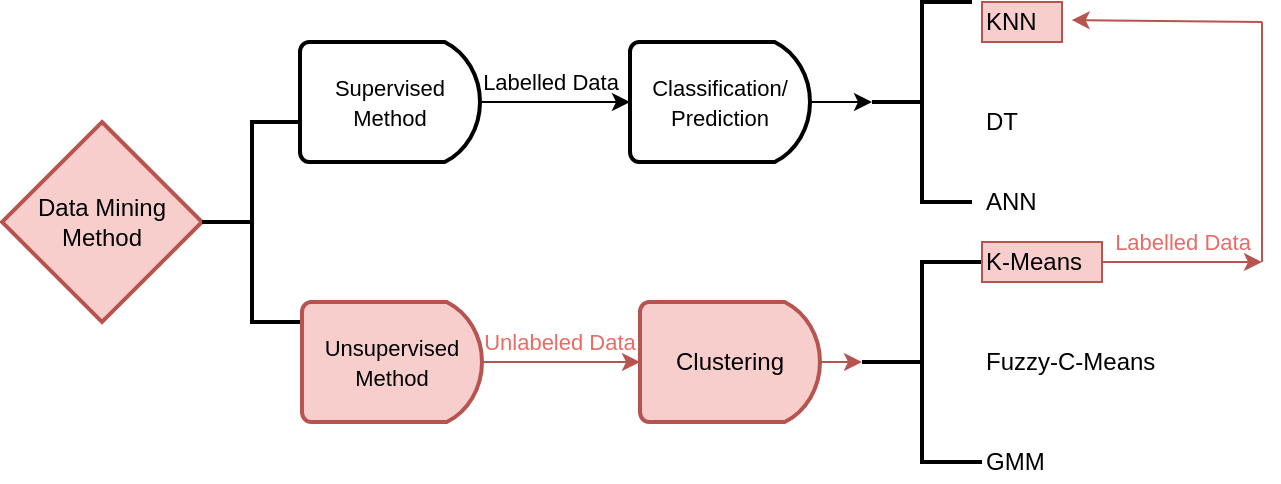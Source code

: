 <mxfile version="12.8.8" type="github">
  <diagram id="_beEtfrxpBb5KSDSfyCr" name="Page-1">
    <mxGraphModel dx="724" dy="537" grid="1" gridSize="10" guides="1" tooltips="1" connect="1" arrows="1" fold="1" page="1" pageScale="1" pageWidth="827" pageHeight="1169" math="0" shadow="0">
      <root>
        <mxCell id="0" />
        <mxCell id="1" parent="0" />
        <mxCell id="aYYMhdhcXoQ1JNNdZFHr-1" value="Data Mining Method" style="strokeWidth=2;html=1;shape=mxgraph.flowchart.decision;whiteSpace=wrap;fillColor=#f8cecc;strokeColor=#b85450;" parent="1" vertex="1">
          <mxGeometry x="60" y="160" width="100" height="100" as="geometry" />
        </mxCell>
        <mxCell id="aYYMhdhcXoQ1JNNdZFHr-2" value="" style="strokeWidth=2;html=1;shape=mxgraph.flowchart.annotation_2;align=left;labelPosition=right;pointerEvents=1;" parent="1" vertex="1">
          <mxGeometry x="160" y="160" width="50" height="100" as="geometry" />
        </mxCell>
        <mxCell id="aYYMhdhcXoQ1JNNdZFHr-31" value="" style="edgeStyle=orthogonalEdgeStyle;rounded=0;orthogonalLoop=1;jettySize=auto;html=1;" parent="1" source="aYYMhdhcXoQ1JNNdZFHr-4" target="aYYMhdhcXoQ1JNNdZFHr-30" edge="1">
          <mxGeometry relative="1" as="geometry" />
        </mxCell>
        <mxCell id="aYYMhdhcXoQ1JNNdZFHr-4" value="&lt;font style=&quot;font-size: 11px&quot;&gt;Supervised Method&lt;/font&gt;" style="strokeWidth=2;html=1;shape=mxgraph.flowchart.delay;whiteSpace=wrap;" parent="1" vertex="1">
          <mxGeometry x="209" y="120" width="90" height="60" as="geometry" />
        </mxCell>
        <mxCell id="aYYMhdhcXoQ1JNNdZFHr-34" value="" style="edgeStyle=orthogonalEdgeStyle;rounded=0;orthogonalLoop=1;jettySize=auto;html=1;entryX=0;entryY=0.5;entryDx=0;entryDy=0;entryPerimeter=0;" parent="1" source="aYYMhdhcXoQ1JNNdZFHr-30" target="aYYMhdhcXoQ1JNNdZFHr-35" edge="1">
          <mxGeometry relative="1" as="geometry">
            <mxPoint x="490" y="180" as="targetPoint" />
          </mxGeometry>
        </mxCell>
        <mxCell id="aYYMhdhcXoQ1JNNdZFHr-30" value="&lt;span style=&quot;font-size: 11px&quot;&gt;Classification/&lt;br&gt;Prediction&lt;br&gt;&lt;/span&gt;" style="strokeWidth=2;html=1;shape=mxgraph.flowchart.delay;whiteSpace=wrap;" parent="1" vertex="1">
          <mxGeometry x="374" y="120" width="90" height="60" as="geometry" />
        </mxCell>
        <mxCell id="scioIof0hQm534gYRZfn-1" value="" style="edgeStyle=orthogonalEdgeStyle;rounded=0;orthogonalLoop=1;jettySize=auto;html=1;strokeColor=#B85450;" edge="1" parent="1" source="aYYMhdhcXoQ1JNNdZFHr-5" target="aYYMhdhcXoQ1JNNdZFHr-14">
          <mxGeometry relative="1" as="geometry" />
        </mxCell>
        <mxCell id="aYYMhdhcXoQ1JNNdZFHr-5" value="&lt;font style=&quot;font-size: 11px&quot;&gt;Unsupervised Method&lt;/font&gt;" style="strokeWidth=2;html=1;shape=mxgraph.flowchart.delay;whiteSpace=wrap;fillColor=#f8cecc;strokeColor=#b85450;" parent="1" vertex="1">
          <mxGeometry x="210" y="250" width="90" height="60" as="geometry" />
        </mxCell>
        <mxCell id="aYYMhdhcXoQ1JNNdZFHr-8" value="&lt;font color=&quot;#ea6b66&quot; style=&quot;font-size: 11px&quot;&gt;Unlabeled&amp;nbsp;Data&lt;/font&gt;" style="text;html=1;align=center;verticalAlign=middle;whiteSpace=wrap;rounded=0;" parent="1" vertex="1">
          <mxGeometry x="294" y="260" width="90" height="20" as="geometry" />
        </mxCell>
        <mxCell id="aYYMhdhcXoQ1JNNdZFHr-21" value="" style="edgeStyle=orthogonalEdgeStyle;rounded=0;orthogonalLoop=1;jettySize=auto;html=1;fillColor=#f8cecc;strokeColor=#B85450;" parent="1" source="aYYMhdhcXoQ1JNNdZFHr-14" edge="1">
          <mxGeometry relative="1" as="geometry">
            <mxPoint x="490" y="280" as="targetPoint" />
          </mxGeometry>
        </mxCell>
        <mxCell id="aYYMhdhcXoQ1JNNdZFHr-14" value="Clustering" style="strokeWidth=2;html=1;shape=mxgraph.flowchart.delay;whiteSpace=wrap;fillColor=#f8cecc;strokeColor=#b85450;" parent="1" vertex="1">
          <mxGeometry x="379" y="250" width="90" height="60" as="geometry" />
        </mxCell>
        <mxCell id="aYYMhdhcXoQ1JNNdZFHr-22" value="" style="strokeWidth=2;html=1;shape=mxgraph.flowchart.annotation_2;align=left;labelPosition=right;pointerEvents=1;" parent="1" vertex="1">
          <mxGeometry x="490" y="230" width="60" height="100" as="geometry" />
        </mxCell>
        <mxCell id="aYYMhdhcXoQ1JNNdZFHr-43" value="" style="edgeStyle=orthogonalEdgeStyle;rounded=0;orthogonalLoop=1;jettySize=auto;html=1;fillColor=#f8cecc;strokeColor=#b85450;" parent="1" source="aYYMhdhcXoQ1JNNdZFHr-25" edge="1">
          <mxGeometry relative="1" as="geometry">
            <mxPoint x="690.0" y="230" as="targetPoint" />
          </mxGeometry>
        </mxCell>
        <mxCell id="aYYMhdhcXoQ1JNNdZFHr-25" value="K-Means" style="text;html=1;align=left;verticalAlign=middle;resizable=0;points=[];autosize=1;fillColor=#f8cecc;strokeColor=#b85450;" parent="1" vertex="1">
          <mxGeometry x="550" y="220" width="60" height="20" as="geometry" />
        </mxCell>
        <mxCell id="aYYMhdhcXoQ1JNNdZFHr-26" value="Fuzzy-C-Means" style="text;html=1;align=left;verticalAlign=middle;resizable=0;points=[];autosize=1;" parent="1" vertex="1">
          <mxGeometry x="550" y="270" width="100" height="20" as="geometry" />
        </mxCell>
        <mxCell id="aYYMhdhcXoQ1JNNdZFHr-27" value="GMM" style="text;html=1;align=left;verticalAlign=middle;resizable=0;points=[];autosize=1;" parent="1" vertex="1">
          <mxGeometry x="550" y="320" width="40" height="20" as="geometry" />
        </mxCell>
        <mxCell id="aYYMhdhcXoQ1JNNdZFHr-29" value="&lt;font color=&quot;#ea6b66&quot; style=&quot;font-size: 11px&quot;&gt;Labelled Data&lt;/font&gt;" style="text;html=1;align=center;verticalAlign=middle;resizable=0;points=[];autosize=1;" parent="1" vertex="1">
          <mxGeometry x="610" y="210" width="80" height="20" as="geometry" />
        </mxCell>
        <mxCell id="aYYMhdhcXoQ1JNNdZFHr-32" value="&lt;font style=&quot;font-size: 11px&quot;&gt;Labelled Data&lt;/font&gt;" style="text;html=1;align=center;verticalAlign=middle;resizable=0;points=[];autosize=1;" parent="1" vertex="1">
          <mxGeometry x="294" y="130" width="80" height="20" as="geometry" />
        </mxCell>
        <mxCell id="aYYMhdhcXoQ1JNNdZFHr-35" value="" style="strokeWidth=2;html=1;shape=mxgraph.flowchart.annotation_2;align=left;labelPosition=right;pointerEvents=1;" parent="1" vertex="1">
          <mxGeometry x="495" y="100" width="50" height="100" as="geometry" />
        </mxCell>
        <mxCell id="aYYMhdhcXoQ1JNNdZFHr-39" value="KNN" style="text;html=1;align=left;verticalAlign=middle;resizable=0;points=[];autosize=1;fillColor=#f8cecc;strokeColor=#b85450;" parent="1" vertex="1">
          <mxGeometry x="550" y="100" width="40" height="20" as="geometry" />
        </mxCell>
        <mxCell id="aYYMhdhcXoQ1JNNdZFHr-40" value="DT" style="text;html=1;align=left;verticalAlign=middle;resizable=0;points=[];autosize=1;" parent="1" vertex="1">
          <mxGeometry x="550" y="150" width="30" height="20" as="geometry" />
        </mxCell>
        <mxCell id="aYYMhdhcXoQ1JNNdZFHr-41" value="ANN" style="text;html=1;align=left;verticalAlign=middle;resizable=0;points=[];autosize=1;" parent="1" vertex="1">
          <mxGeometry x="550" y="190" width="40" height="20" as="geometry" />
        </mxCell>
        <mxCell id="aYYMhdhcXoQ1JNNdZFHr-44" value="" style="endArrow=none;html=1;fillColor=#f8cecc;strokeColor=#b85450;" parent="1" edge="1">
          <mxGeometry width="50" height="50" relative="1" as="geometry">
            <mxPoint x="690" y="230" as="sourcePoint" />
            <mxPoint x="690" y="110" as="targetPoint" />
            <Array as="points" />
          </mxGeometry>
        </mxCell>
        <mxCell id="aYYMhdhcXoQ1JNNdZFHr-45" value="" style="endArrow=classic;html=1;entryX=1.121;entryY=0.453;entryDx=0;entryDy=0;entryPerimeter=0;fillColor=#f8cecc;strokeColor=#b85450;" parent="1" target="aYYMhdhcXoQ1JNNdZFHr-39" edge="1">
          <mxGeometry width="50" height="50" relative="1" as="geometry">
            <mxPoint x="690" y="110" as="sourcePoint" />
            <mxPoint x="740" y="60" as="targetPoint" />
          </mxGeometry>
        </mxCell>
      </root>
    </mxGraphModel>
  </diagram>
</mxfile>
